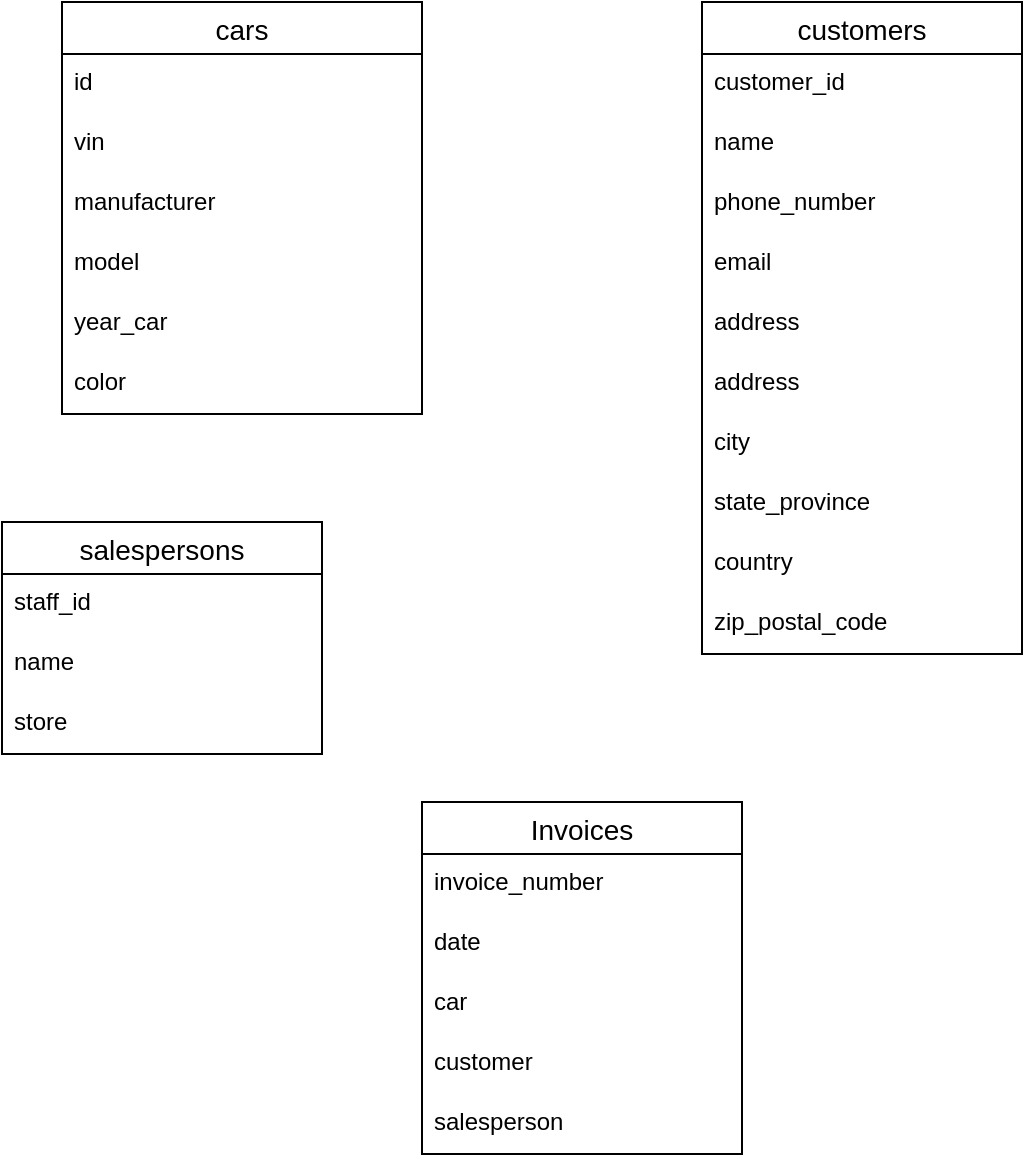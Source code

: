 <mxfile version="14.6.1" type="device"><diagram id="FyFzTY-jkiVoOrC03pdp" name="Page-1"><mxGraphModel dx="656" dy="753" grid="1" gridSize="10" guides="1" tooltips="1" connect="1" arrows="1" fold="1" page="1" pageScale="1" pageWidth="827" pageHeight="1169" math="0" shadow="0"><root><mxCell id="0"/><mxCell id="1" parent="0"/><mxCell id="UbgFxUuRV7Tr4Qmq3MrS-2" value="cars" style="swimlane;fontStyle=0;childLayout=stackLayout;horizontal=1;startSize=26;horizontalStack=0;resizeParent=1;resizeParentMax=0;resizeLast=0;collapsible=1;marginBottom=0;align=center;fontSize=14;" vertex="1" parent="1"><mxGeometry x="150" y="160" width="180" height="206" as="geometry"/></mxCell><object label="id" int="6" primary_key="1" id="UbgFxUuRV7Tr4Qmq3MrS-28"><mxCell style="text;strokeColor=none;fillColor=none;spacingLeft=4;spacingRight=4;overflow=hidden;rotatable=0;points=[[0,0.5],[1,0.5]];portConstraint=eastwest;fontSize=12;" vertex="1" parent="UbgFxUuRV7Tr4Qmq3MrS-2"><mxGeometry y="26" width="180" height="30" as="geometry"/></mxCell></object><mxCell id="UbgFxUuRV7Tr4Qmq3MrS-3" value="vin" style="text;strokeColor=none;fillColor=none;spacingLeft=4;spacingRight=4;overflow=hidden;rotatable=0;points=[[0,0.5],[1,0.5]];portConstraint=eastwest;fontSize=12;" vertex="1" parent="UbgFxUuRV7Tr4Qmq3MrS-2"><mxGeometry y="56" width="180" height="30" as="geometry"/></mxCell><mxCell id="UbgFxUuRV7Tr4Qmq3MrS-4" value="manufacturer" style="text;strokeColor=none;fillColor=none;spacingLeft=4;spacingRight=4;overflow=hidden;rotatable=0;points=[[0,0.5],[1,0.5]];portConstraint=eastwest;fontSize=12;" vertex="1" parent="UbgFxUuRV7Tr4Qmq3MrS-2"><mxGeometry y="86" width="180" height="30" as="geometry"/></mxCell><mxCell id="UbgFxUuRV7Tr4Qmq3MrS-18" value="model" style="text;strokeColor=none;fillColor=none;spacingLeft=4;spacingRight=4;overflow=hidden;rotatable=0;points=[[0,0.5],[1,0.5]];portConstraint=eastwest;fontSize=12;" vertex="1" parent="UbgFxUuRV7Tr4Qmq3MrS-2"><mxGeometry y="116" width="180" height="30" as="geometry"/></mxCell><mxCell id="UbgFxUuRV7Tr4Qmq3MrS-19" value="year_car" style="text;strokeColor=none;fillColor=none;spacingLeft=4;spacingRight=4;overflow=hidden;rotatable=0;points=[[0,0.5],[1,0.5]];portConstraint=eastwest;fontSize=12;" vertex="1" parent="UbgFxUuRV7Tr4Qmq3MrS-2"><mxGeometry y="146" width="180" height="30" as="geometry"/></mxCell><mxCell id="UbgFxUuRV7Tr4Qmq3MrS-5" value="color" style="text;strokeColor=none;fillColor=none;spacingLeft=4;spacingRight=4;overflow=hidden;rotatable=0;points=[[0,0.5],[1,0.5]];portConstraint=eastwest;fontSize=12;" vertex="1" parent="UbgFxUuRV7Tr4Qmq3MrS-2"><mxGeometry y="176" width="180" height="30" as="geometry"/></mxCell><mxCell id="UbgFxUuRV7Tr4Qmq3MrS-6" value="customers" style="swimlane;fontStyle=0;childLayout=stackLayout;horizontal=1;startSize=26;horizontalStack=0;resizeParent=1;resizeParentMax=0;resizeLast=0;collapsible=1;marginBottom=0;align=center;fontSize=14;" vertex="1" parent="1"><mxGeometry x="470" y="160" width="160" height="326" as="geometry"/></mxCell><mxCell id="UbgFxUuRV7Tr4Qmq3MrS-7" value="customer_id" style="text;strokeColor=none;fillColor=none;spacingLeft=4;spacingRight=4;overflow=hidden;rotatable=0;points=[[0,0.5],[1,0.5]];portConstraint=eastwest;fontSize=12;" vertex="1" parent="UbgFxUuRV7Tr4Qmq3MrS-6"><mxGeometry y="26" width="160" height="30" as="geometry"/></mxCell><mxCell id="UbgFxUuRV7Tr4Qmq3MrS-20" value="name" style="text;strokeColor=none;fillColor=none;spacingLeft=4;spacingRight=4;overflow=hidden;rotatable=0;points=[[0,0.5],[1,0.5]];portConstraint=eastwest;fontSize=12;" vertex="1" parent="UbgFxUuRV7Tr4Qmq3MrS-6"><mxGeometry y="56" width="160" height="30" as="geometry"/></mxCell><mxCell id="UbgFxUuRV7Tr4Qmq3MrS-22" value="phone_number" style="text;strokeColor=none;fillColor=none;spacingLeft=4;spacingRight=4;overflow=hidden;rotatable=0;points=[[0,0.5],[1,0.5]];portConstraint=eastwest;fontSize=12;" vertex="1" parent="UbgFxUuRV7Tr4Qmq3MrS-6"><mxGeometry y="86" width="160" height="30" as="geometry"/></mxCell><mxCell id="UbgFxUuRV7Tr4Qmq3MrS-21" value="email" style="text;strokeColor=none;fillColor=none;spacingLeft=4;spacingRight=4;overflow=hidden;rotatable=0;points=[[0,0.5],[1,0.5]];portConstraint=eastwest;fontSize=12;" vertex="1" parent="UbgFxUuRV7Tr4Qmq3MrS-6"><mxGeometry y="116" width="160" height="30" as="geometry"/></mxCell><mxCell id="UbgFxUuRV7Tr4Qmq3MrS-29" value="address" style="text;strokeColor=none;fillColor=none;spacingLeft=4;spacingRight=4;overflow=hidden;rotatable=0;points=[[0,0.5],[1,0.5]];portConstraint=eastwest;fontSize=12;" vertex="1" parent="UbgFxUuRV7Tr4Qmq3MrS-6"><mxGeometry y="146" width="160" height="30" as="geometry"/></mxCell><mxCell id="UbgFxUuRV7Tr4Qmq3MrS-8" value="address" style="text;strokeColor=none;fillColor=none;spacingLeft=4;spacingRight=4;overflow=hidden;rotatable=0;points=[[0,0.5],[1,0.5]];portConstraint=eastwest;fontSize=12;" vertex="1" parent="UbgFxUuRV7Tr4Qmq3MrS-6"><mxGeometry y="176" width="160" height="30" as="geometry"/></mxCell><mxCell id="UbgFxUuRV7Tr4Qmq3MrS-24" value="city" style="text;strokeColor=none;fillColor=none;spacingLeft=4;spacingRight=4;overflow=hidden;rotatable=0;points=[[0,0.5],[1,0.5]];portConstraint=eastwest;fontSize=12;" vertex="1" parent="UbgFxUuRV7Tr4Qmq3MrS-6"><mxGeometry y="206" width="160" height="30" as="geometry"/></mxCell><mxCell id="UbgFxUuRV7Tr4Qmq3MrS-23" value="state_province" style="text;strokeColor=none;fillColor=none;spacingLeft=4;spacingRight=4;overflow=hidden;rotatable=0;points=[[0,0.5],[1,0.5]];portConstraint=eastwest;fontSize=12;" vertex="1" parent="UbgFxUuRV7Tr4Qmq3MrS-6"><mxGeometry y="236" width="160" height="30" as="geometry"/></mxCell><mxCell id="UbgFxUuRV7Tr4Qmq3MrS-9" value="country" style="text;strokeColor=none;fillColor=none;spacingLeft=4;spacingRight=4;overflow=hidden;rotatable=0;points=[[0,0.5],[1,0.5]];portConstraint=eastwest;fontSize=12;" vertex="1" parent="UbgFxUuRV7Tr4Qmq3MrS-6"><mxGeometry y="266" width="160" height="30" as="geometry"/></mxCell><mxCell id="UbgFxUuRV7Tr4Qmq3MrS-25" value="zip_postal_code" style="text;strokeColor=none;fillColor=none;spacingLeft=4;spacingRight=4;overflow=hidden;rotatable=0;points=[[0,0.5],[1,0.5]];portConstraint=eastwest;fontSize=12;" vertex="1" parent="UbgFxUuRV7Tr4Qmq3MrS-6"><mxGeometry y="296" width="160" height="30" as="geometry"/></mxCell><mxCell id="UbgFxUuRV7Tr4Qmq3MrS-10" value="salespersons" style="swimlane;fontStyle=0;childLayout=stackLayout;horizontal=1;startSize=26;horizontalStack=0;resizeParent=1;resizeParentMax=0;resizeLast=0;collapsible=1;marginBottom=0;align=center;fontSize=14;" vertex="1" parent="1"><mxGeometry x="120" y="420" width="160" height="116" as="geometry"/></mxCell><mxCell id="UbgFxUuRV7Tr4Qmq3MrS-11" value="staff_id" style="text;strokeColor=none;fillColor=none;spacingLeft=4;spacingRight=4;overflow=hidden;rotatable=0;points=[[0,0.5],[1,0.5]];portConstraint=eastwest;fontSize=12;" vertex="1" parent="UbgFxUuRV7Tr4Qmq3MrS-10"><mxGeometry y="26" width="160" height="30" as="geometry"/></mxCell><mxCell id="UbgFxUuRV7Tr4Qmq3MrS-12" value="name" style="text;strokeColor=none;fillColor=none;spacingLeft=4;spacingRight=4;overflow=hidden;rotatable=0;points=[[0,0.5],[1,0.5]];portConstraint=eastwest;fontSize=12;" vertex="1" parent="UbgFxUuRV7Tr4Qmq3MrS-10"><mxGeometry y="56" width="160" height="30" as="geometry"/></mxCell><mxCell id="UbgFxUuRV7Tr4Qmq3MrS-13" value="store" style="text;strokeColor=none;fillColor=none;spacingLeft=4;spacingRight=4;overflow=hidden;rotatable=0;points=[[0,0.5],[1,0.5]];portConstraint=eastwest;fontSize=12;" vertex="1" parent="UbgFxUuRV7Tr4Qmq3MrS-10"><mxGeometry y="86" width="160" height="30" as="geometry"/></mxCell><mxCell id="UbgFxUuRV7Tr4Qmq3MrS-14" value="Invoices" style="swimlane;fontStyle=0;childLayout=stackLayout;horizontal=1;startSize=26;horizontalStack=0;resizeParent=1;resizeParentMax=0;resizeLast=0;collapsible=1;marginBottom=0;align=center;fontSize=14;" vertex="1" parent="1"><mxGeometry x="330" y="560" width="160" height="176" as="geometry"/></mxCell><mxCell id="UbgFxUuRV7Tr4Qmq3MrS-15" value="invoice_number" style="text;strokeColor=none;fillColor=none;spacingLeft=4;spacingRight=4;overflow=hidden;rotatable=0;points=[[0,0.5],[1,0.5]];portConstraint=eastwest;fontSize=12;" vertex="1" parent="UbgFxUuRV7Tr4Qmq3MrS-14"><mxGeometry y="26" width="160" height="30" as="geometry"/></mxCell><mxCell id="UbgFxUuRV7Tr4Qmq3MrS-16" value="date" style="text;strokeColor=none;fillColor=none;spacingLeft=4;spacingRight=4;overflow=hidden;rotatable=0;points=[[0,0.5],[1,0.5]];portConstraint=eastwest;fontSize=12;" vertex="1" parent="UbgFxUuRV7Tr4Qmq3MrS-14"><mxGeometry y="56" width="160" height="30" as="geometry"/></mxCell><mxCell id="UbgFxUuRV7Tr4Qmq3MrS-27" value="car" style="text;strokeColor=none;fillColor=none;spacingLeft=4;spacingRight=4;overflow=hidden;rotatable=0;points=[[0,0.5],[1,0.5]];portConstraint=eastwest;fontSize=12;" vertex="1" parent="UbgFxUuRV7Tr4Qmq3MrS-14"><mxGeometry y="86" width="160" height="30" as="geometry"/></mxCell><mxCell id="UbgFxUuRV7Tr4Qmq3MrS-26" value="customer" style="text;strokeColor=none;fillColor=none;spacingLeft=4;spacingRight=4;overflow=hidden;rotatable=0;points=[[0,0.5],[1,0.5]];portConstraint=eastwest;fontSize=12;" vertex="1" parent="UbgFxUuRV7Tr4Qmq3MrS-14"><mxGeometry y="116" width="160" height="30" as="geometry"/></mxCell><mxCell id="UbgFxUuRV7Tr4Qmq3MrS-17" value="salesperson" style="text;strokeColor=none;fillColor=none;spacingLeft=4;spacingRight=4;overflow=hidden;rotatable=0;points=[[0,0.5],[1,0.5]];portConstraint=eastwest;fontSize=12;" vertex="1" parent="UbgFxUuRV7Tr4Qmq3MrS-14"><mxGeometry y="146" width="160" height="30" as="geometry"/></mxCell></root></mxGraphModel></diagram></mxfile>